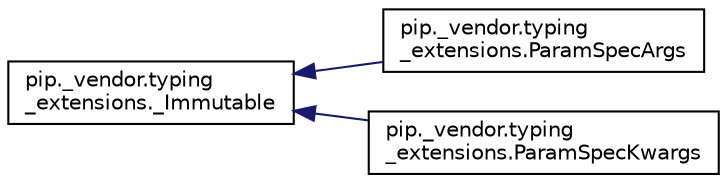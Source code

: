 digraph "Graphical Class Hierarchy"
{
 // LATEX_PDF_SIZE
  edge [fontname="Helvetica",fontsize="10",labelfontname="Helvetica",labelfontsize="10"];
  node [fontname="Helvetica",fontsize="10",shape=record];
  rankdir="LR";
  Node0 [label="pip._vendor.typing\l_extensions._Immutable",height=0.2,width=0.4,color="black", fillcolor="white", style="filled",URL="$classpip_1_1__vendor_1_1typing__extensions_1_1__Immutable.html",tooltip=" "];
  Node0 -> Node1 [dir="back",color="midnightblue",fontsize="10",style="solid",fontname="Helvetica"];
  Node1 [label="pip._vendor.typing\l_extensions.ParamSpecArgs",height=0.2,width=0.4,color="black", fillcolor="white", style="filled",URL="$classpip_1_1__vendor_1_1typing__extensions_1_1ParamSpecArgs.html",tooltip=" "];
  Node0 -> Node2 [dir="back",color="midnightblue",fontsize="10",style="solid",fontname="Helvetica"];
  Node2 [label="pip._vendor.typing\l_extensions.ParamSpecKwargs",height=0.2,width=0.4,color="black", fillcolor="white", style="filled",URL="$classpip_1_1__vendor_1_1typing__extensions_1_1ParamSpecKwargs.html",tooltip=" "];
}
